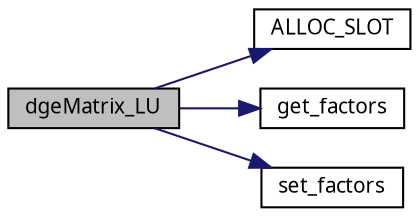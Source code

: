 digraph G
{
  edge [fontname="FreeSans.ttf",fontsize=10,labelfontname="FreeSans.ttf",labelfontsize=10];
  node [fontname="FreeSans.ttf",fontsize=10,shape=record];
  rankdir=LR;
  Node1 [label="dgeMatrix_LU",height=0.2,width=0.4,color="black", fillcolor="grey75", style="filled" fontcolor="black"];
  Node1 -> Node2 [color="midnightblue",fontsize=10,style="solid",fontname="FreeSans.ttf"];
  Node2 [label="ALLOC_SLOT",height=0.2,width=0.4,color="black", fillcolor="white", style="filled",URL="$Mutils_8h.html#f7f59236ca18ab52131cf71f4a7b0786",tooltip="Allocate an SEXP of given type and length, assign it as slot nm in the object, and..."];
  Node1 -> Node3 [color="midnightblue",fontsize=10,style="solid",fontname="FreeSans.ttf"];
  Node3 [label="get_factors",height=0.2,width=0.4,color="black", fillcolor="white", style="filled",URL="$Mutils_8c.html#c8a9910ab35d85d32c6801477c2e6622"];
  Node1 -> Node4 [color="midnightblue",fontsize=10,style="solid",fontname="FreeSans.ttf"];
  Node4 [label="set_factors",height=0.2,width=0.4,color="black", fillcolor="white", style="filled",URL="$Mutils_8c.html#cb9e30480c757f0c780a5d94853b7284"];
}

